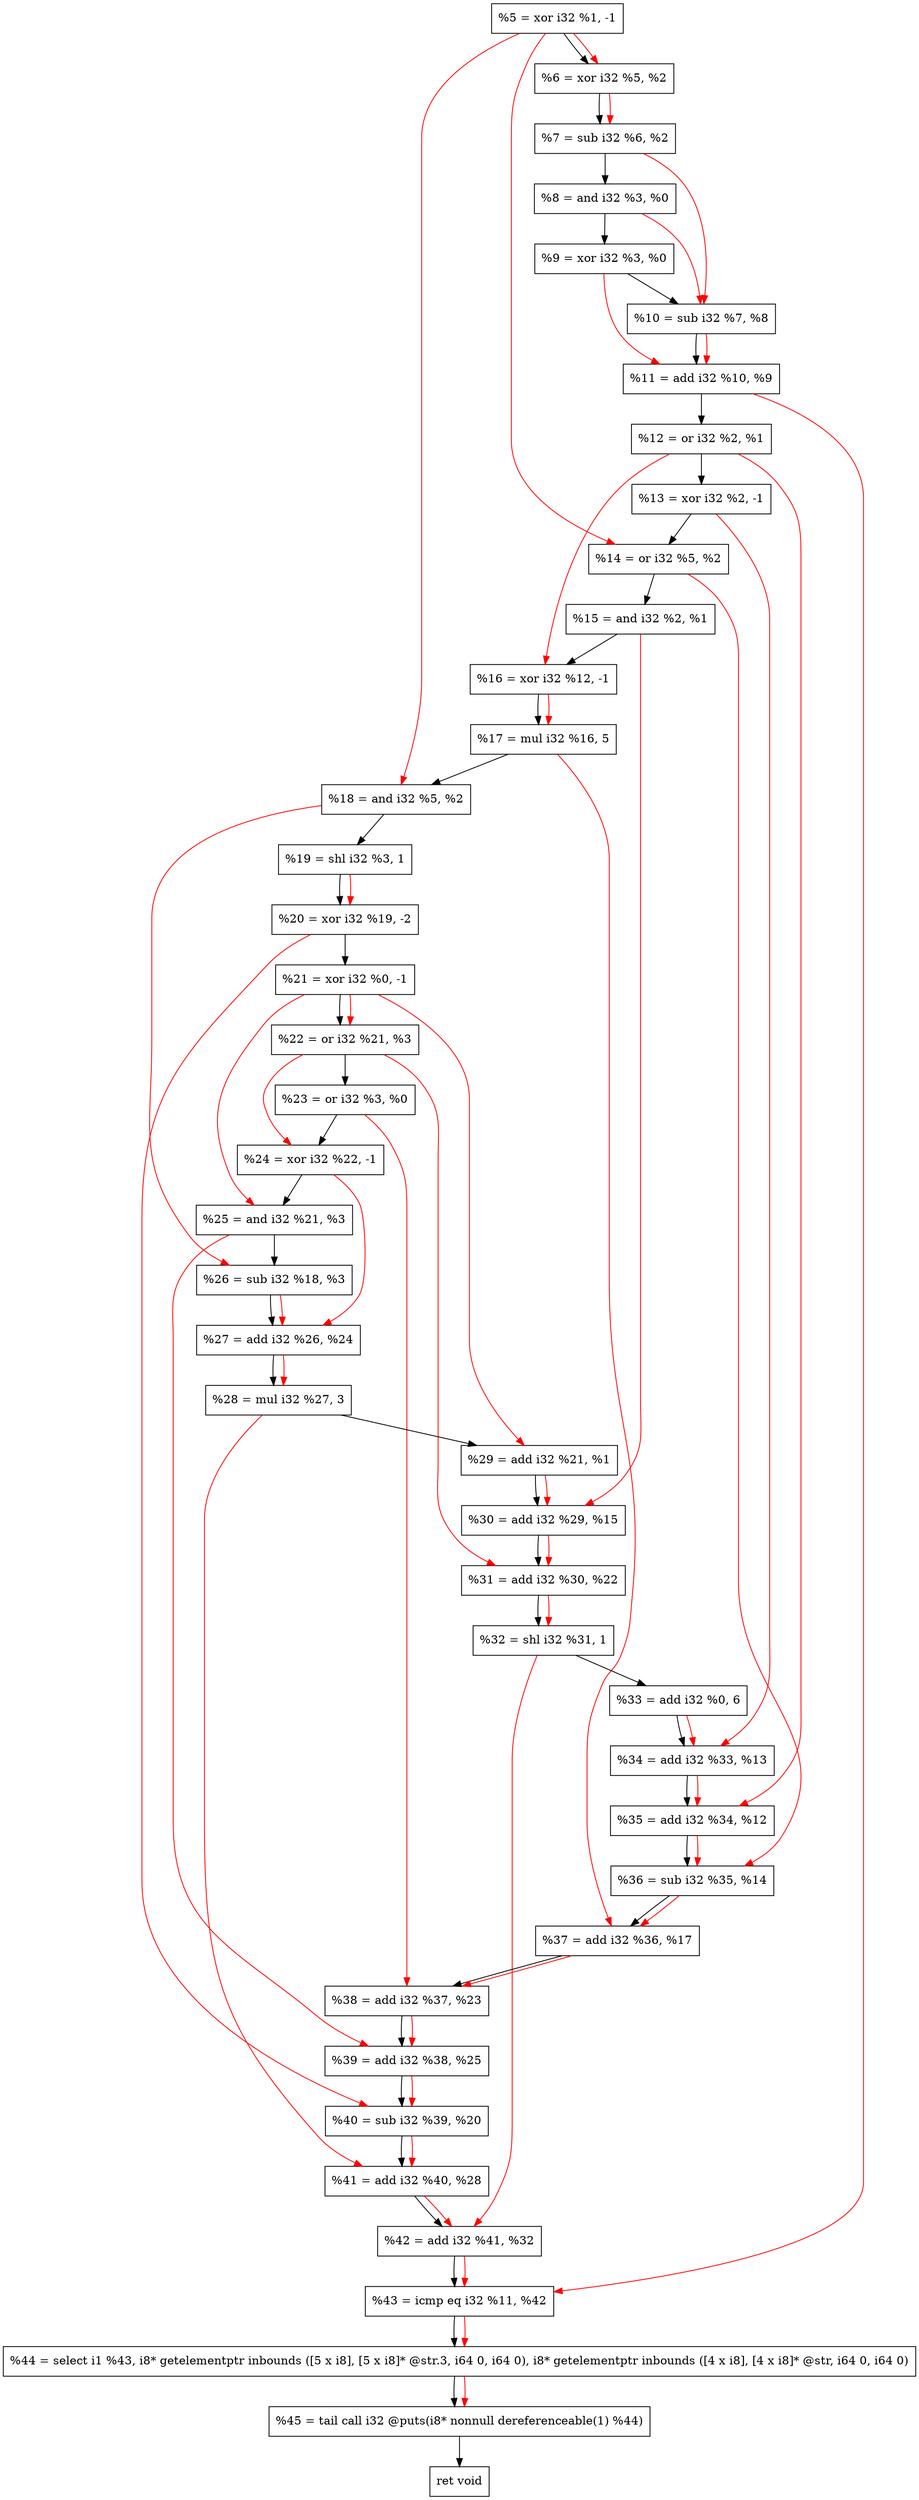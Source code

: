 digraph "DFG for'crackme' function" {
	Node0xb300f0[shape=record, label="  %5 = xor i32 %1, -1"];
	Node0xb30160[shape=record, label="  %6 = xor i32 %5, %2"];
	Node0xb301d0[shape=record, label="  %7 = sub i32 %6, %2"];
	Node0xb30240[shape=record, label="  %8 = and i32 %3, %0"];
	Node0xb302b0[shape=record, label="  %9 = xor i32 %3, %0"];
	Node0xb30320[shape=record, label="  %10 = sub i32 %7, %8"];
	Node0xb30390[shape=record, label="  %11 = add i32 %10, %9"];
	Node0xb30400[shape=record, label="  %12 = or i32 %2, %1"];
	Node0xb30470[shape=record, label="  %13 = xor i32 %2, -1"];
	Node0xb304e0[shape=record, label="  %14 = or i32 %5, %2"];
	Node0xb30550[shape=record, label="  %15 = and i32 %2, %1"];
	Node0xb305c0[shape=record, label="  %16 = xor i32 %12, -1"];
	Node0xb30660[shape=record, label="  %17 = mul i32 %16, 5"];
	Node0xb306d0[shape=record, label="  %18 = and i32 %5, %2"];
	Node0xb30770[shape=record, label="  %19 = shl i32 %3, 1"];
	Node0xb30810[shape=record, label="  %20 = xor i32 %19, -2"];
	Node0xb30880[shape=record, label="  %21 = xor i32 %0, -1"];
	Node0xb308f0[shape=record, label="  %22 = or i32 %21, %3"];
	Node0xb30960[shape=record, label="  %23 = or i32 %3, %0"];
	Node0xb309d0[shape=record, label="  %24 = xor i32 %22, -1"];
	Node0xb30a40[shape=record, label="  %25 = and i32 %21, %3"];
	Node0xb30ab0[shape=record, label="  %26 = sub i32 %18, %3"];
	Node0xb30b20[shape=record, label="  %27 = add i32 %26, %24"];
	Node0xb30bc0[shape=record, label="  %28 = mul i32 %27, 3"];
	Node0xb30c30[shape=record, label="  %29 = add i32 %21, %1"];
	Node0xb30ca0[shape=record, label="  %30 = add i32 %29, %15"];
	Node0xb30d10[shape=record, label="  %31 = add i32 %30, %22"];
	Node0xb30d80[shape=record, label="  %32 = shl i32 %31, 1"];
	Node0xb31030[shape=record, label="  %33 = add i32 %0, 6"];
	Node0xb310a0[shape=record, label="  %34 = add i32 %33, %13"];
	Node0xb31110[shape=record, label="  %35 = add i32 %34, %12"];
	Node0xb31180[shape=record, label="  %36 = sub i32 %35, %14"];
	Node0xb311f0[shape=record, label="  %37 = add i32 %36, %17"];
	Node0xb31260[shape=record, label="  %38 = add i32 %37, %23"];
	Node0xb312d0[shape=record, label="  %39 = add i32 %38, %25"];
	Node0xb31340[shape=record, label="  %40 = sub i32 %39, %20"];
	Node0xb313b0[shape=record, label="  %41 = add i32 %40, %28"];
	Node0xb31420[shape=record, label="  %42 = add i32 %41, %32"];
	Node0xb31490[shape=record, label="  %43 = icmp eq i32 %11, %42"];
	Node0xad0268[shape=record, label="  %44 = select i1 %43, i8* getelementptr inbounds ([5 x i8], [5 x i8]* @str.3, i64 0, i64 0), i8* getelementptr inbounds ([4 x i8], [4 x i8]* @str, i64 0, i64 0)"];
	Node0xb31930[shape=record, label="  %45 = tail call i32 @puts(i8* nonnull dereferenceable(1) %44)"];
	Node0xb31980[shape=record, label="  ret void"];
	Node0xb300f0 -> Node0xb30160;
	Node0xb30160 -> Node0xb301d0;
	Node0xb301d0 -> Node0xb30240;
	Node0xb30240 -> Node0xb302b0;
	Node0xb302b0 -> Node0xb30320;
	Node0xb30320 -> Node0xb30390;
	Node0xb30390 -> Node0xb30400;
	Node0xb30400 -> Node0xb30470;
	Node0xb30470 -> Node0xb304e0;
	Node0xb304e0 -> Node0xb30550;
	Node0xb30550 -> Node0xb305c0;
	Node0xb305c0 -> Node0xb30660;
	Node0xb30660 -> Node0xb306d0;
	Node0xb306d0 -> Node0xb30770;
	Node0xb30770 -> Node0xb30810;
	Node0xb30810 -> Node0xb30880;
	Node0xb30880 -> Node0xb308f0;
	Node0xb308f0 -> Node0xb30960;
	Node0xb30960 -> Node0xb309d0;
	Node0xb309d0 -> Node0xb30a40;
	Node0xb30a40 -> Node0xb30ab0;
	Node0xb30ab0 -> Node0xb30b20;
	Node0xb30b20 -> Node0xb30bc0;
	Node0xb30bc0 -> Node0xb30c30;
	Node0xb30c30 -> Node0xb30ca0;
	Node0xb30ca0 -> Node0xb30d10;
	Node0xb30d10 -> Node0xb30d80;
	Node0xb30d80 -> Node0xb31030;
	Node0xb31030 -> Node0xb310a0;
	Node0xb310a0 -> Node0xb31110;
	Node0xb31110 -> Node0xb31180;
	Node0xb31180 -> Node0xb311f0;
	Node0xb311f0 -> Node0xb31260;
	Node0xb31260 -> Node0xb312d0;
	Node0xb312d0 -> Node0xb31340;
	Node0xb31340 -> Node0xb313b0;
	Node0xb313b0 -> Node0xb31420;
	Node0xb31420 -> Node0xb31490;
	Node0xb31490 -> Node0xad0268;
	Node0xad0268 -> Node0xb31930;
	Node0xb31930 -> Node0xb31980;
edge [color=red]
	Node0xb300f0 -> Node0xb30160;
	Node0xb30160 -> Node0xb301d0;
	Node0xb301d0 -> Node0xb30320;
	Node0xb30240 -> Node0xb30320;
	Node0xb30320 -> Node0xb30390;
	Node0xb302b0 -> Node0xb30390;
	Node0xb300f0 -> Node0xb304e0;
	Node0xb30400 -> Node0xb305c0;
	Node0xb305c0 -> Node0xb30660;
	Node0xb300f0 -> Node0xb306d0;
	Node0xb30770 -> Node0xb30810;
	Node0xb30880 -> Node0xb308f0;
	Node0xb308f0 -> Node0xb309d0;
	Node0xb30880 -> Node0xb30a40;
	Node0xb306d0 -> Node0xb30ab0;
	Node0xb30ab0 -> Node0xb30b20;
	Node0xb309d0 -> Node0xb30b20;
	Node0xb30b20 -> Node0xb30bc0;
	Node0xb30880 -> Node0xb30c30;
	Node0xb30c30 -> Node0xb30ca0;
	Node0xb30550 -> Node0xb30ca0;
	Node0xb30ca0 -> Node0xb30d10;
	Node0xb308f0 -> Node0xb30d10;
	Node0xb30d10 -> Node0xb30d80;
	Node0xb31030 -> Node0xb310a0;
	Node0xb30470 -> Node0xb310a0;
	Node0xb310a0 -> Node0xb31110;
	Node0xb30400 -> Node0xb31110;
	Node0xb31110 -> Node0xb31180;
	Node0xb304e0 -> Node0xb31180;
	Node0xb31180 -> Node0xb311f0;
	Node0xb30660 -> Node0xb311f0;
	Node0xb311f0 -> Node0xb31260;
	Node0xb30960 -> Node0xb31260;
	Node0xb31260 -> Node0xb312d0;
	Node0xb30a40 -> Node0xb312d0;
	Node0xb312d0 -> Node0xb31340;
	Node0xb30810 -> Node0xb31340;
	Node0xb31340 -> Node0xb313b0;
	Node0xb30bc0 -> Node0xb313b0;
	Node0xb313b0 -> Node0xb31420;
	Node0xb30d80 -> Node0xb31420;
	Node0xb30390 -> Node0xb31490;
	Node0xb31420 -> Node0xb31490;
	Node0xb31490 -> Node0xad0268;
	Node0xad0268 -> Node0xb31930;
}
